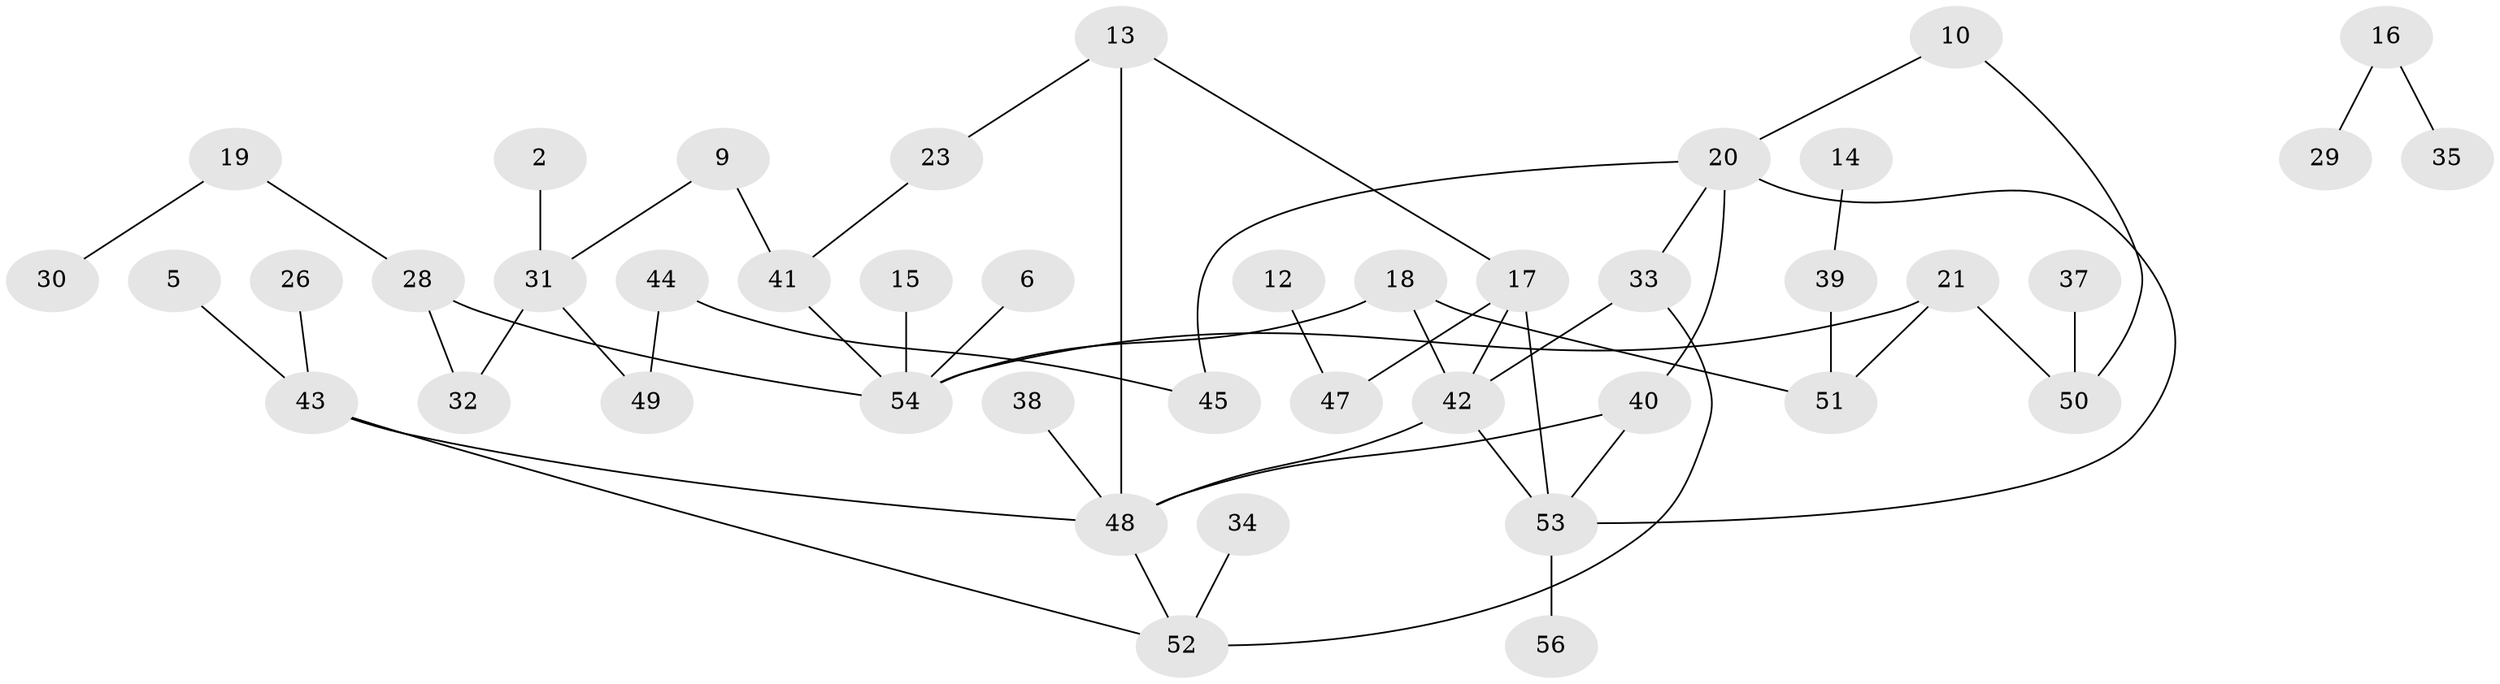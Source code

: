 // original degree distribution, {1: 0.2857142857142857, 2: 0.2857142857142857, 3: 0.19642857142857142, 4: 0.03571428571428571, 0: 0.10714285714285714, 5: 0.07142857142857142, 6: 0.017857142857142856}
// Generated by graph-tools (version 1.1) at 2025/00/03/09/25 03:00:44]
// undirected, 43 vertices, 53 edges
graph export_dot {
graph [start="1"]
  node [color=gray90,style=filled];
  2;
  5;
  6;
  9;
  10;
  12;
  13;
  14;
  15;
  16;
  17;
  18;
  19;
  20;
  21;
  23;
  26;
  28;
  29;
  30;
  31;
  32;
  33;
  34;
  35;
  37;
  38;
  39;
  40;
  41;
  42;
  43;
  44;
  45;
  47;
  48;
  49;
  50;
  51;
  52;
  53;
  54;
  56;
  2 -- 31 [weight=1.0];
  5 -- 43 [weight=1.0];
  6 -- 54 [weight=1.0];
  9 -- 31 [weight=1.0];
  9 -- 41 [weight=1.0];
  10 -- 20 [weight=1.0];
  10 -- 50 [weight=1.0];
  12 -- 47 [weight=1.0];
  13 -- 17 [weight=1.0];
  13 -- 23 [weight=1.0];
  13 -- 48 [weight=1.0];
  14 -- 39 [weight=1.0];
  15 -- 54 [weight=1.0];
  16 -- 29 [weight=1.0];
  16 -- 35 [weight=1.0];
  17 -- 42 [weight=1.0];
  17 -- 47 [weight=1.0];
  17 -- 53 [weight=2.0];
  18 -- 42 [weight=1.0];
  18 -- 51 [weight=1.0];
  18 -- 54 [weight=1.0];
  19 -- 28 [weight=1.0];
  19 -- 30 [weight=1.0];
  20 -- 33 [weight=1.0];
  20 -- 40 [weight=1.0];
  20 -- 45 [weight=1.0];
  20 -- 53 [weight=1.0];
  21 -- 50 [weight=1.0];
  21 -- 51 [weight=1.0];
  21 -- 54 [weight=1.0];
  23 -- 41 [weight=1.0];
  26 -- 43 [weight=1.0];
  28 -- 32 [weight=1.0];
  28 -- 54 [weight=1.0];
  31 -- 32 [weight=1.0];
  31 -- 49 [weight=1.0];
  33 -- 42 [weight=2.0];
  33 -- 52 [weight=1.0];
  34 -- 52 [weight=1.0];
  37 -- 50 [weight=1.0];
  38 -- 48 [weight=1.0];
  39 -- 51 [weight=1.0];
  40 -- 48 [weight=1.0];
  40 -- 53 [weight=1.0];
  41 -- 54 [weight=2.0];
  42 -- 48 [weight=1.0];
  42 -- 53 [weight=1.0];
  43 -- 48 [weight=1.0];
  43 -- 52 [weight=1.0];
  44 -- 45 [weight=1.0];
  44 -- 49 [weight=1.0];
  48 -- 52 [weight=1.0];
  53 -- 56 [weight=1.0];
}
